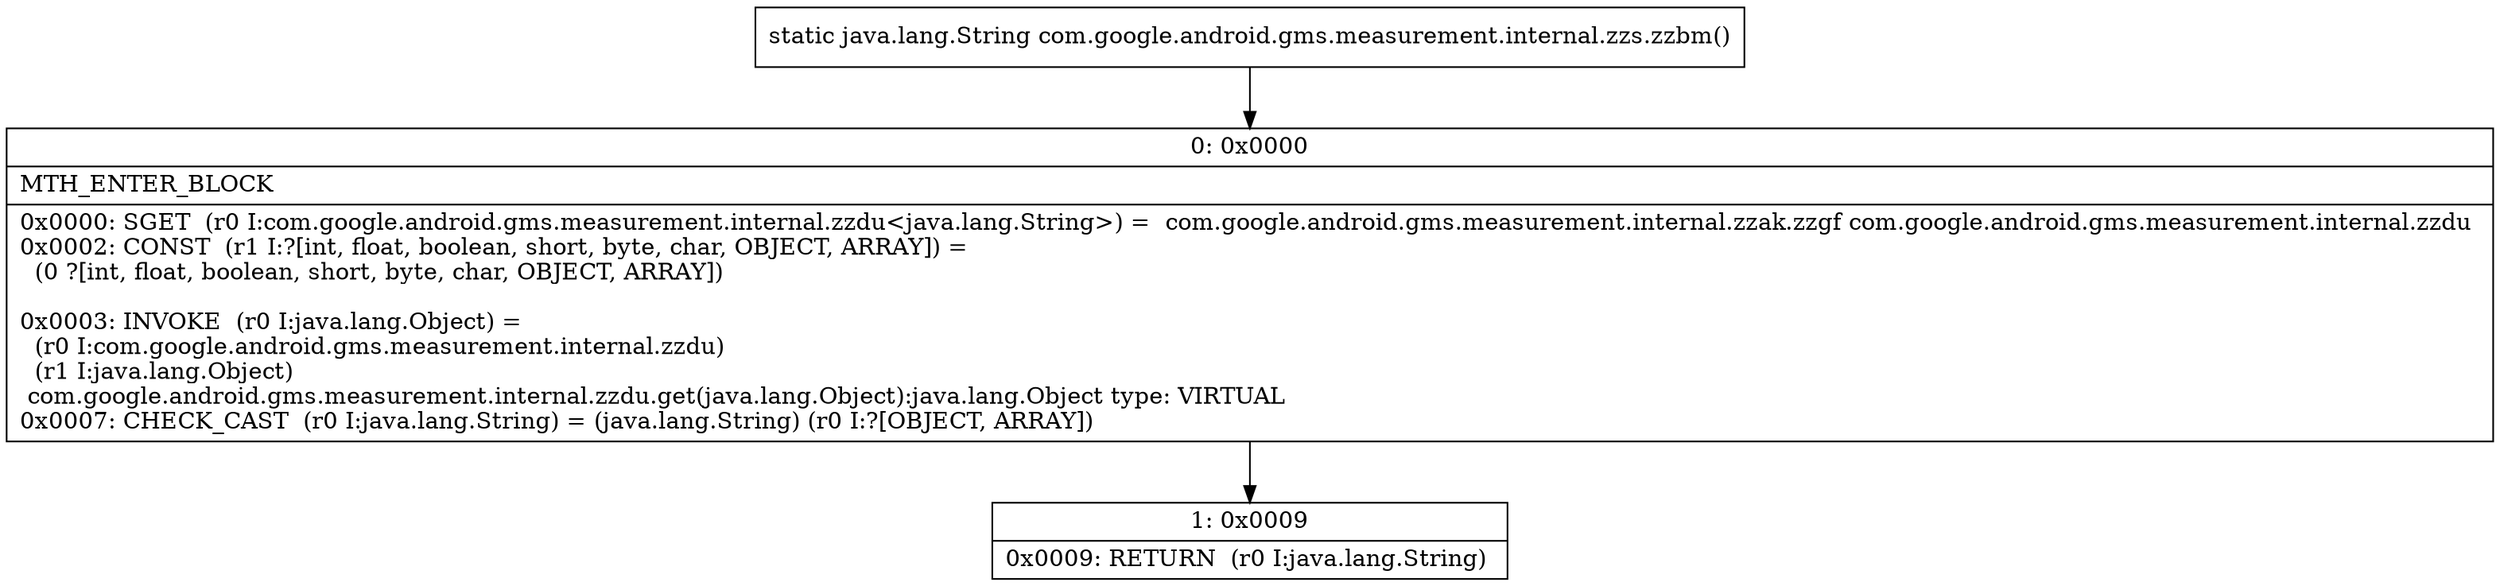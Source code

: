 digraph "CFG forcom.google.android.gms.measurement.internal.zzs.zzbm()Ljava\/lang\/String;" {
Node_0 [shape=record,label="{0\:\ 0x0000|MTH_ENTER_BLOCK\l|0x0000: SGET  (r0 I:com.google.android.gms.measurement.internal.zzdu\<java.lang.String\>) =  com.google.android.gms.measurement.internal.zzak.zzgf com.google.android.gms.measurement.internal.zzdu \l0x0002: CONST  (r1 I:?[int, float, boolean, short, byte, char, OBJECT, ARRAY]) = \l  (0 ?[int, float, boolean, short, byte, char, OBJECT, ARRAY])\l \l0x0003: INVOKE  (r0 I:java.lang.Object) = \l  (r0 I:com.google.android.gms.measurement.internal.zzdu)\l  (r1 I:java.lang.Object)\l com.google.android.gms.measurement.internal.zzdu.get(java.lang.Object):java.lang.Object type: VIRTUAL \l0x0007: CHECK_CAST  (r0 I:java.lang.String) = (java.lang.String) (r0 I:?[OBJECT, ARRAY]) \l}"];
Node_1 [shape=record,label="{1\:\ 0x0009|0x0009: RETURN  (r0 I:java.lang.String) \l}"];
MethodNode[shape=record,label="{static java.lang.String com.google.android.gms.measurement.internal.zzs.zzbm() }"];
MethodNode -> Node_0;
Node_0 -> Node_1;
}

